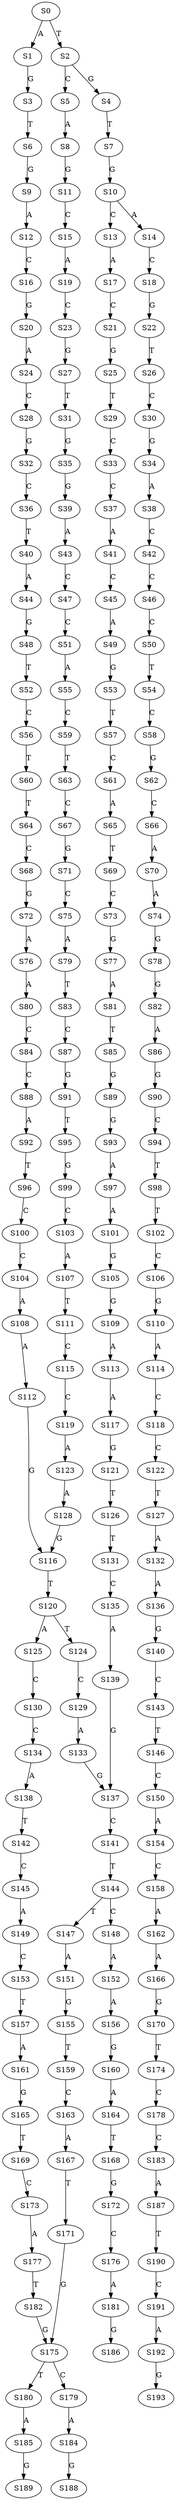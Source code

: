 strict digraph  {
	S0 -> S1 [ label = A ];
	S0 -> S2 [ label = T ];
	S1 -> S3 [ label = G ];
	S2 -> S4 [ label = G ];
	S2 -> S5 [ label = C ];
	S3 -> S6 [ label = T ];
	S4 -> S7 [ label = T ];
	S5 -> S8 [ label = A ];
	S6 -> S9 [ label = G ];
	S7 -> S10 [ label = G ];
	S8 -> S11 [ label = G ];
	S9 -> S12 [ label = A ];
	S10 -> S13 [ label = C ];
	S10 -> S14 [ label = A ];
	S11 -> S15 [ label = C ];
	S12 -> S16 [ label = C ];
	S13 -> S17 [ label = A ];
	S14 -> S18 [ label = C ];
	S15 -> S19 [ label = A ];
	S16 -> S20 [ label = G ];
	S17 -> S21 [ label = C ];
	S18 -> S22 [ label = G ];
	S19 -> S23 [ label = C ];
	S20 -> S24 [ label = A ];
	S21 -> S25 [ label = G ];
	S22 -> S26 [ label = T ];
	S23 -> S27 [ label = G ];
	S24 -> S28 [ label = C ];
	S25 -> S29 [ label = T ];
	S26 -> S30 [ label = C ];
	S27 -> S31 [ label = T ];
	S28 -> S32 [ label = G ];
	S29 -> S33 [ label = C ];
	S30 -> S34 [ label = G ];
	S31 -> S35 [ label = G ];
	S32 -> S36 [ label = C ];
	S33 -> S37 [ label = C ];
	S34 -> S38 [ label = A ];
	S35 -> S39 [ label = G ];
	S36 -> S40 [ label = T ];
	S37 -> S41 [ label = A ];
	S38 -> S42 [ label = C ];
	S39 -> S43 [ label = A ];
	S40 -> S44 [ label = A ];
	S41 -> S45 [ label = C ];
	S42 -> S46 [ label = C ];
	S43 -> S47 [ label = C ];
	S44 -> S48 [ label = G ];
	S45 -> S49 [ label = A ];
	S46 -> S50 [ label = C ];
	S47 -> S51 [ label = C ];
	S48 -> S52 [ label = T ];
	S49 -> S53 [ label = G ];
	S50 -> S54 [ label = T ];
	S51 -> S55 [ label = A ];
	S52 -> S56 [ label = C ];
	S53 -> S57 [ label = T ];
	S54 -> S58 [ label = C ];
	S55 -> S59 [ label = C ];
	S56 -> S60 [ label = T ];
	S57 -> S61 [ label = C ];
	S58 -> S62 [ label = G ];
	S59 -> S63 [ label = T ];
	S60 -> S64 [ label = T ];
	S61 -> S65 [ label = A ];
	S62 -> S66 [ label = C ];
	S63 -> S67 [ label = C ];
	S64 -> S68 [ label = C ];
	S65 -> S69 [ label = T ];
	S66 -> S70 [ label = A ];
	S67 -> S71 [ label = G ];
	S68 -> S72 [ label = G ];
	S69 -> S73 [ label = C ];
	S70 -> S74 [ label = A ];
	S71 -> S75 [ label = C ];
	S72 -> S76 [ label = A ];
	S73 -> S77 [ label = G ];
	S74 -> S78 [ label = G ];
	S75 -> S79 [ label = A ];
	S76 -> S80 [ label = A ];
	S77 -> S81 [ label = A ];
	S78 -> S82 [ label = G ];
	S79 -> S83 [ label = T ];
	S80 -> S84 [ label = C ];
	S81 -> S85 [ label = T ];
	S82 -> S86 [ label = A ];
	S83 -> S87 [ label = C ];
	S84 -> S88 [ label = C ];
	S85 -> S89 [ label = G ];
	S86 -> S90 [ label = G ];
	S87 -> S91 [ label = G ];
	S88 -> S92 [ label = A ];
	S89 -> S93 [ label = G ];
	S90 -> S94 [ label = C ];
	S91 -> S95 [ label = T ];
	S92 -> S96 [ label = T ];
	S93 -> S97 [ label = A ];
	S94 -> S98 [ label = T ];
	S95 -> S99 [ label = G ];
	S96 -> S100 [ label = C ];
	S97 -> S101 [ label = A ];
	S98 -> S102 [ label = T ];
	S99 -> S103 [ label = C ];
	S100 -> S104 [ label = C ];
	S101 -> S105 [ label = G ];
	S102 -> S106 [ label = C ];
	S103 -> S107 [ label = A ];
	S104 -> S108 [ label = A ];
	S105 -> S109 [ label = G ];
	S106 -> S110 [ label = G ];
	S107 -> S111 [ label = T ];
	S108 -> S112 [ label = A ];
	S109 -> S113 [ label = A ];
	S110 -> S114 [ label = A ];
	S111 -> S115 [ label = C ];
	S112 -> S116 [ label = G ];
	S113 -> S117 [ label = A ];
	S114 -> S118 [ label = C ];
	S115 -> S119 [ label = C ];
	S116 -> S120 [ label = T ];
	S117 -> S121 [ label = G ];
	S118 -> S122 [ label = C ];
	S119 -> S123 [ label = A ];
	S120 -> S124 [ label = T ];
	S120 -> S125 [ label = A ];
	S121 -> S126 [ label = T ];
	S122 -> S127 [ label = T ];
	S123 -> S128 [ label = A ];
	S124 -> S129 [ label = C ];
	S125 -> S130 [ label = C ];
	S126 -> S131 [ label = T ];
	S127 -> S132 [ label = A ];
	S128 -> S116 [ label = G ];
	S129 -> S133 [ label = A ];
	S130 -> S134 [ label = C ];
	S131 -> S135 [ label = C ];
	S132 -> S136 [ label = A ];
	S133 -> S137 [ label = G ];
	S134 -> S138 [ label = A ];
	S135 -> S139 [ label = A ];
	S136 -> S140 [ label = G ];
	S137 -> S141 [ label = C ];
	S138 -> S142 [ label = T ];
	S139 -> S137 [ label = G ];
	S140 -> S143 [ label = C ];
	S141 -> S144 [ label = T ];
	S142 -> S145 [ label = C ];
	S143 -> S146 [ label = T ];
	S144 -> S147 [ label = T ];
	S144 -> S148 [ label = C ];
	S145 -> S149 [ label = A ];
	S146 -> S150 [ label = C ];
	S147 -> S151 [ label = A ];
	S148 -> S152 [ label = A ];
	S149 -> S153 [ label = C ];
	S150 -> S154 [ label = A ];
	S151 -> S155 [ label = G ];
	S152 -> S156 [ label = A ];
	S153 -> S157 [ label = T ];
	S154 -> S158 [ label = C ];
	S155 -> S159 [ label = T ];
	S156 -> S160 [ label = G ];
	S157 -> S161 [ label = A ];
	S158 -> S162 [ label = A ];
	S159 -> S163 [ label = C ];
	S160 -> S164 [ label = A ];
	S161 -> S165 [ label = G ];
	S162 -> S166 [ label = A ];
	S163 -> S167 [ label = A ];
	S164 -> S168 [ label = T ];
	S165 -> S169 [ label = T ];
	S166 -> S170 [ label = G ];
	S167 -> S171 [ label = T ];
	S168 -> S172 [ label = G ];
	S169 -> S173 [ label = C ];
	S170 -> S174 [ label = T ];
	S171 -> S175 [ label = G ];
	S172 -> S176 [ label = C ];
	S173 -> S177 [ label = A ];
	S174 -> S178 [ label = C ];
	S175 -> S179 [ label = C ];
	S175 -> S180 [ label = T ];
	S176 -> S181 [ label = A ];
	S177 -> S182 [ label = T ];
	S178 -> S183 [ label = C ];
	S179 -> S184 [ label = A ];
	S180 -> S185 [ label = A ];
	S181 -> S186 [ label = G ];
	S182 -> S175 [ label = G ];
	S183 -> S187 [ label = A ];
	S184 -> S188 [ label = G ];
	S185 -> S189 [ label = G ];
	S187 -> S190 [ label = T ];
	S190 -> S191 [ label = C ];
	S191 -> S192 [ label = A ];
	S192 -> S193 [ label = G ];
}
